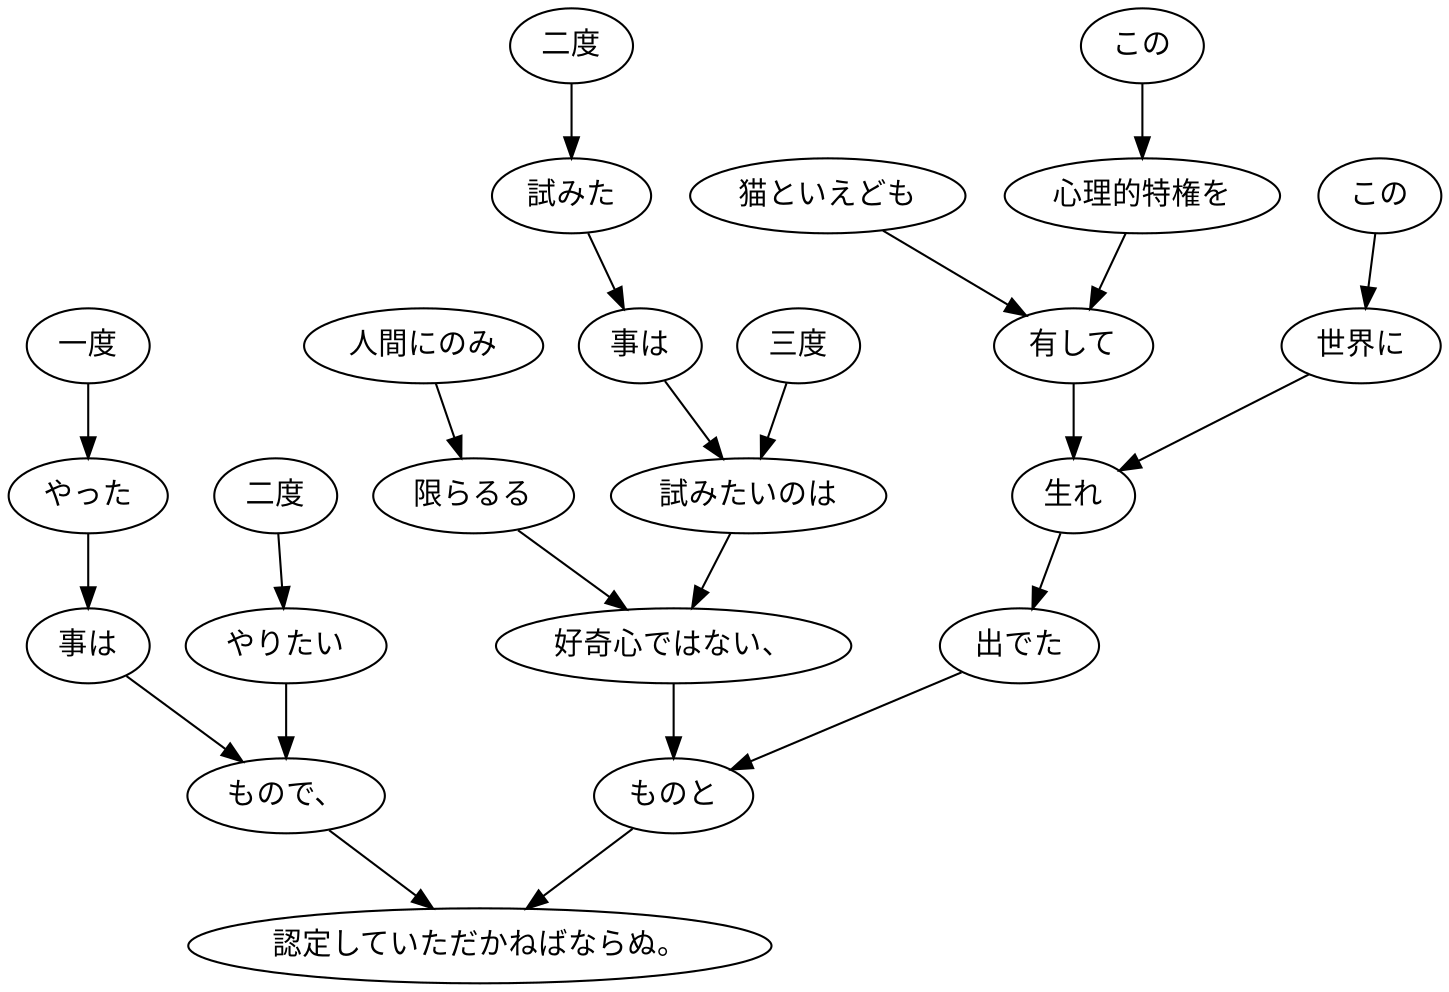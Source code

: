 digraph graph2045 {
	node0 [label="一度"];
	node1 [label="やった"];
	node2 [label="事は"];
	node3 [label="二度"];
	node4 [label="やりたい"];
	node5 [label="もので、"];
	node6 [label="二度"];
	node7 [label="試みた"];
	node8 [label="事は"];
	node9 [label="三度"];
	node10 [label="試みたいのは"];
	node11 [label="人間にのみ"];
	node12 [label="限らるる"];
	node13 [label="好奇心ではない、"];
	node14 [label="猫といえども"];
	node15 [label="この"];
	node16 [label="心理的特権を"];
	node17 [label="有して"];
	node18 [label="この"];
	node19 [label="世界に"];
	node20 [label="生れ"];
	node21 [label="出でた"];
	node22 [label="ものと"];
	node23 [label="認定していただかねばならぬ。"];
	node0 -> node1;
	node1 -> node2;
	node2 -> node5;
	node3 -> node4;
	node4 -> node5;
	node5 -> node23;
	node6 -> node7;
	node7 -> node8;
	node8 -> node10;
	node9 -> node10;
	node10 -> node13;
	node11 -> node12;
	node12 -> node13;
	node13 -> node22;
	node14 -> node17;
	node15 -> node16;
	node16 -> node17;
	node17 -> node20;
	node18 -> node19;
	node19 -> node20;
	node20 -> node21;
	node21 -> node22;
	node22 -> node23;
}
